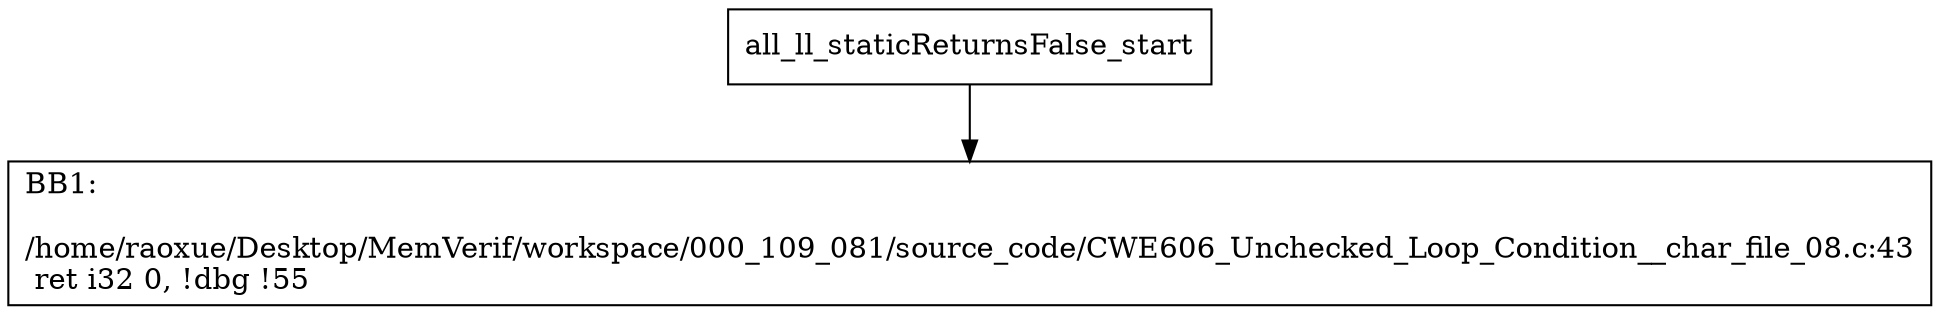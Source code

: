 digraph "CFG for'all_ll_staticReturnsFalse' function" {
	BBall_ll_staticReturnsFalse_start[shape=record,label="{all_ll_staticReturnsFalse_start}"];
	BBall_ll_staticReturnsFalse_start-> all_ll_staticReturnsFalseBB1;
	all_ll_staticReturnsFalseBB1 [shape=record, label="{BB1:\l\l/home/raoxue/Desktop/MemVerif/workspace/000_109_081/source_code/CWE606_Unchecked_Loop_Condition__char_file_08.c:43\l
  ret i32 0, !dbg !55\l
}"];
}
